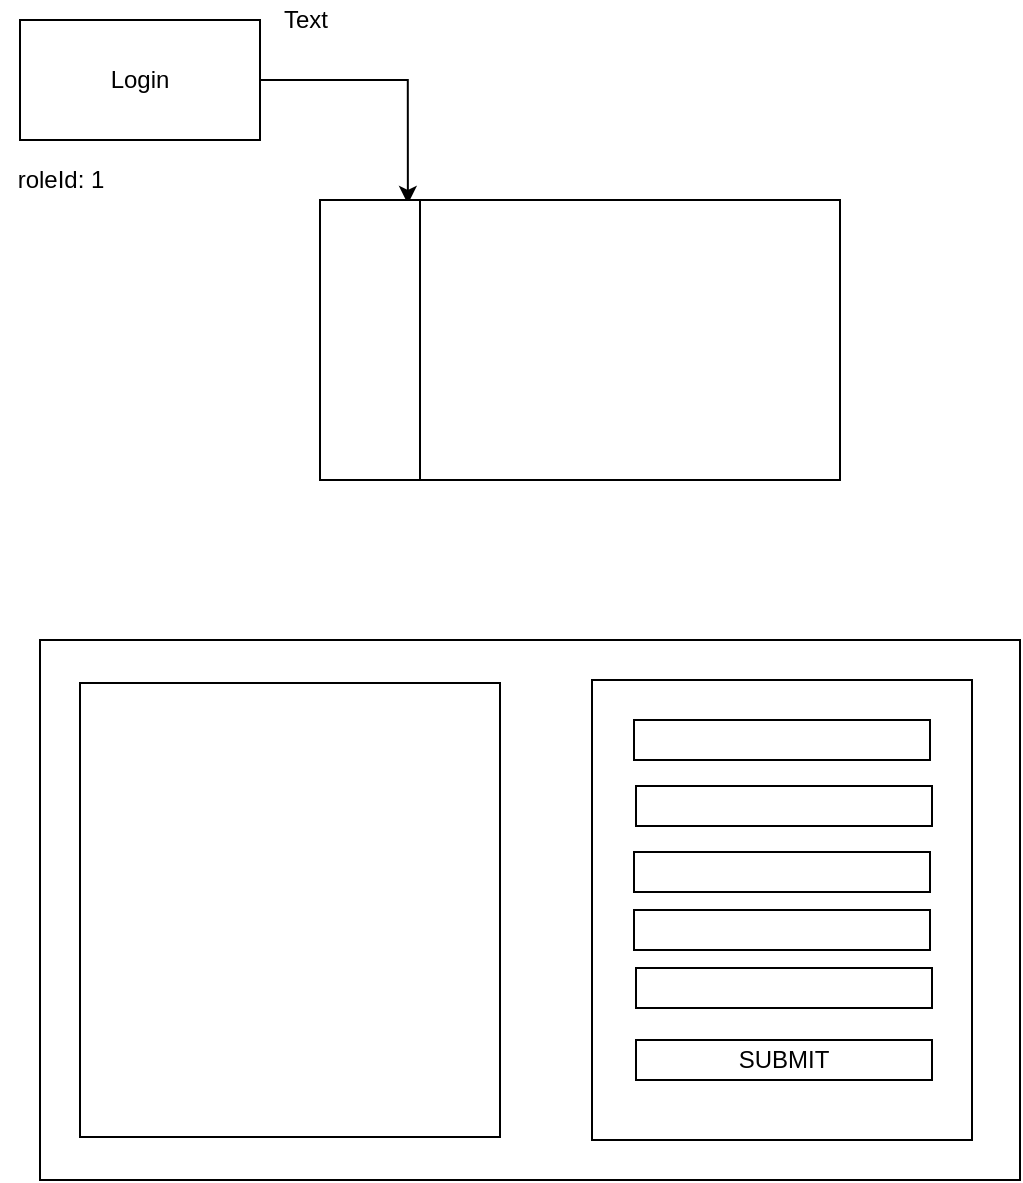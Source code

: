 <mxfile version="12.2.4"><diagram id="pm2SLgiG6FWq8jBrRgJz"><mxGraphModel dx="1187" dy="790" grid="1" gridSize="10" guides="1" tooltips="1" connect="1" arrows="1" fold="1" page="1" pageScale="1" pageWidth="850" pageHeight="1100" math="0" shadow="0"><root><mxCell id="0"/><mxCell id="1" parent="0"/><mxCell id="4" style="edgeStyle=orthogonalEdgeStyle;rounded=0;orthogonalLoop=1;jettySize=auto;html=1;entryX=0.169;entryY=0.014;entryDx=0;entryDy=0;entryPerimeter=0;" edge="1" parent="1" source="2" target="3"><mxGeometry relative="1" as="geometry"/></mxCell><mxCell id="2" value="Login" style="whiteSpace=wrap;html=1;" vertex="1" parent="1"><mxGeometry x="40" y="40" width="120" height="60" as="geometry"/></mxCell><mxCell id="3" value="" style="whiteSpace=wrap;html=1;" vertex="1" parent="1"><mxGeometry x="190" y="130" width="260" height="140" as="geometry"/></mxCell><mxCell id="5" value="roleId: 1" style="text;html=1;resizable=0;autosize=1;align=center;verticalAlign=middle;points=[];fillColor=none;strokeColor=none;rounded=0;" vertex="1" parent="1"><mxGeometry x="30" y="110" width="60" height="20" as="geometry"/></mxCell><mxCell id="6" value="" style="whiteSpace=wrap;html=1;" vertex="1" parent="1"><mxGeometry x="190" y="130" width="50" height="140" as="geometry"/></mxCell><mxCell id="7" value="Text" style="text;html=1;resizable=0;points=[];autosize=1;align=left;verticalAlign=top;spacingTop=-4;" vertex="1" parent="1"><mxGeometry x="170" y="30" width="40" height="20" as="geometry"/></mxCell><mxCell id="8" value="" style="whiteSpace=wrap;html=1;" vertex="1" parent="1"><mxGeometry x="50" y="350" width="490" height="270" as="geometry"/></mxCell><mxCell id="9" value="" style="whiteSpace=wrap;html=1;" vertex="1" parent="1"><mxGeometry x="326" y="370" width="190" height="230" as="geometry"/></mxCell><mxCell id="10" value="" style="whiteSpace=wrap;html=1;" vertex="1" parent="1"><mxGeometry x="347" y="390" width="148" height="20" as="geometry"/></mxCell><mxCell id="11" value="" style="whiteSpace=wrap;html=1;" vertex="1" parent="1"><mxGeometry x="348" y="423" width="148" height="20" as="geometry"/></mxCell><mxCell id="12" value="" style="whiteSpace=wrap;html=1;" vertex="1" parent="1"><mxGeometry x="347" y="456" width="148" height="20" as="geometry"/></mxCell><mxCell id="13" value="" style="whiteSpace=wrap;html=1;" vertex="1" parent="1"><mxGeometry x="347" y="485" width="148" height="20" as="geometry"/></mxCell><mxCell id="14" value="" style="whiteSpace=wrap;html=1;" vertex="1" parent="1"><mxGeometry x="348" y="514" width="148" height="20" as="geometry"/></mxCell><mxCell id="15" value="SUBMIT" style="whiteSpace=wrap;html=1;" vertex="1" parent="1"><mxGeometry x="348" y="550" width="148" height="20" as="geometry"/></mxCell><mxCell id="16" value="" style="whiteSpace=wrap;html=1;" vertex="1" parent="1"><mxGeometry x="70" y="371.5" width="210" height="227" as="geometry"/></mxCell></root></mxGraphModel></diagram></mxfile>